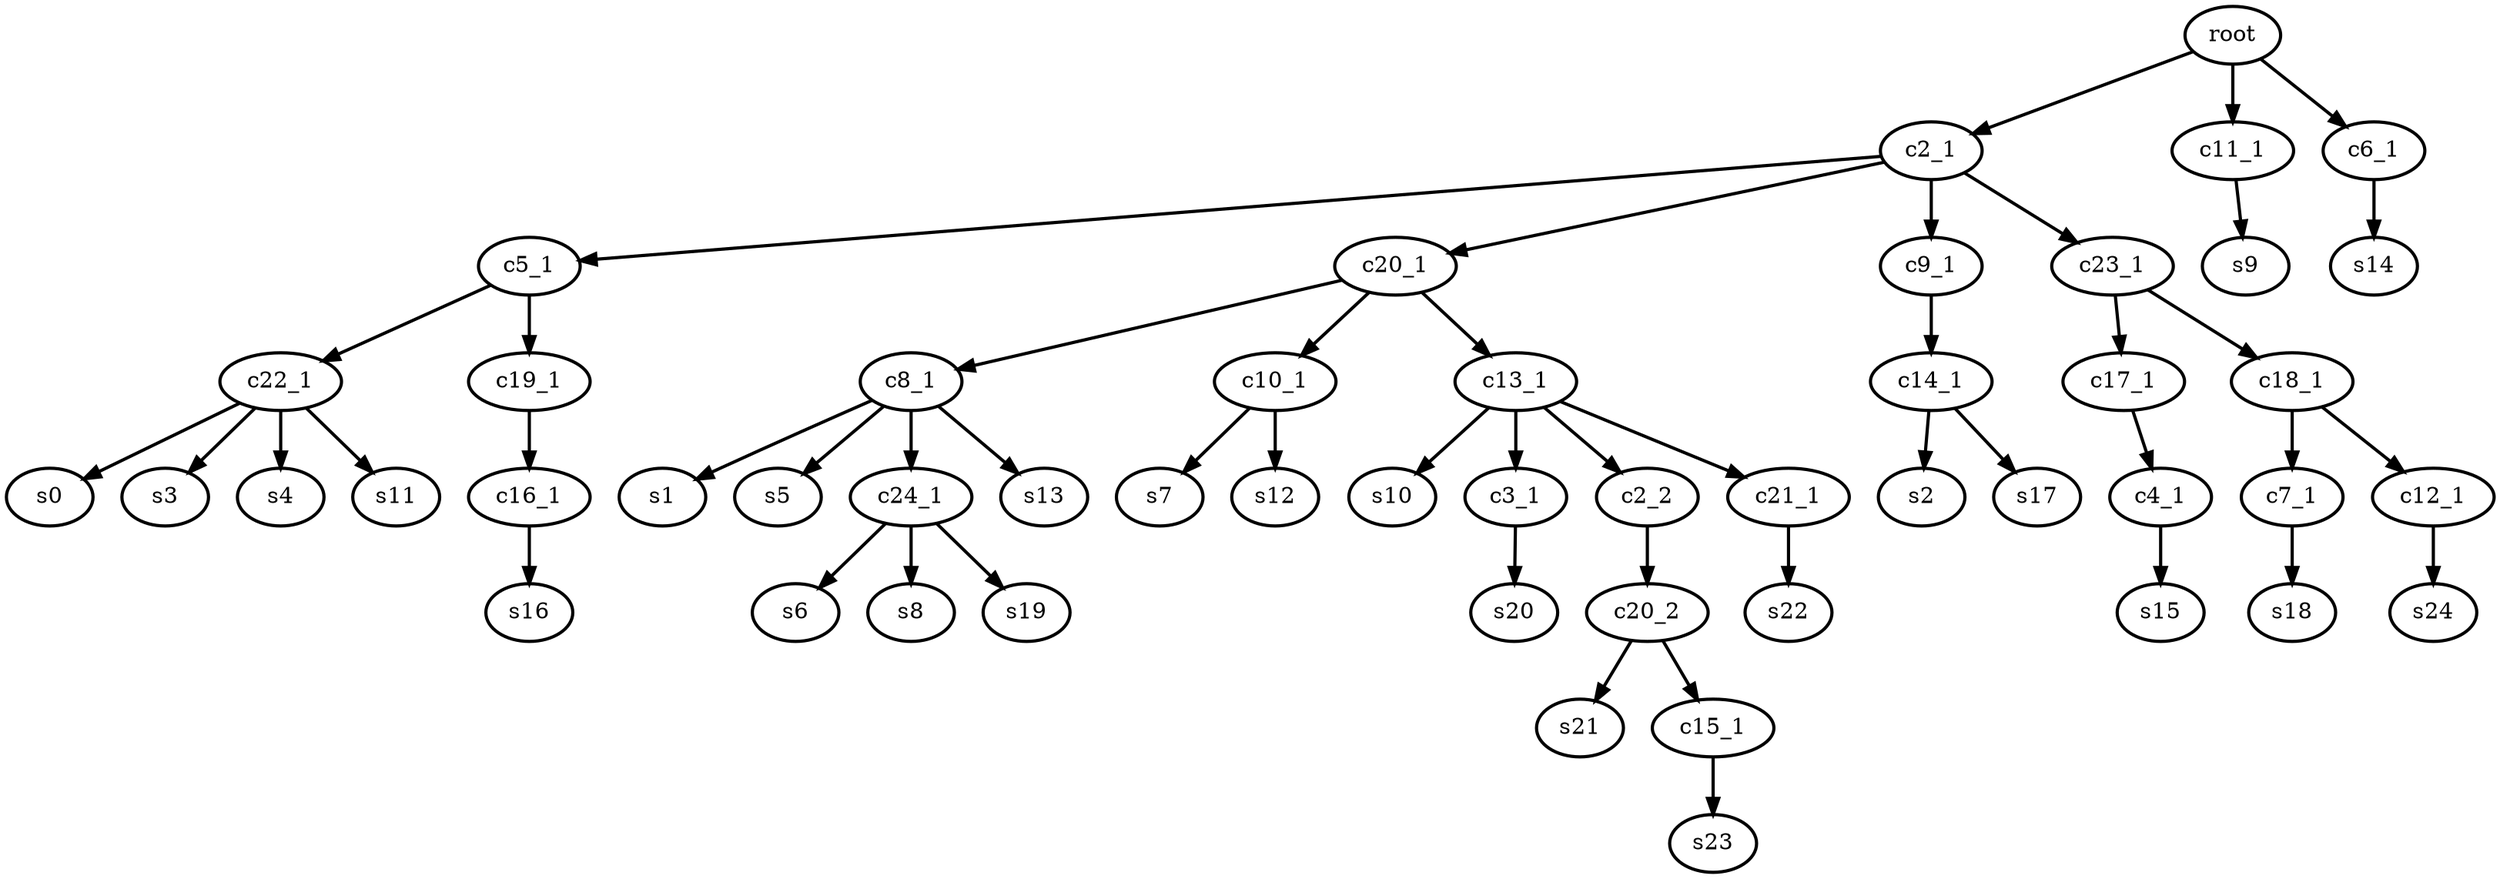 digraph N {
	overlap="false"
	rankdir="TB"
	0 [label="root", style="bold"];
	1 [label="c2_1", style="bold"];
	2 [label="c5_1", style="bold"];
	3 [label="c22_1", style="bold"];
	4 [label="s0", style="bold"];
	5 [label="c20_1", style="bold"];
	6 [label="c8_1", style="bold"];
	7 [label="s1", style="bold"];
	8 [label="c9_1", style="bold"];
	9 [label="c14_1", style="bold"];
	10 [label="s2", style="bold"];
	11 [label="s3", style="bold"];
	12 [label="s4", style="bold"];
	13 [label="s5", style="bold"];
	14 [label="c24_1", style="bold"];
	15 [label="s6", style="bold"];
	16 [label="c10_1", style="bold"];
	17 [label="s7", style="bold"];
	18 [label="s8", style="bold"];
	19 [label="c11_1", style="bold"];
	20 [label="s9", style="bold"];
	21 [label="c13_1", style="bold"];
	22 [label="s10", style="bold"];
	23 [label="s11", style="bold"];
	24 [label="s12", style="bold"];
	25 [label="s13", style="bold"];
	26 [label="c6_1", style="bold"];
	27 [label="s14", style="bold"];
	28 [label="c23_1", style="bold"];
	29 [label="c17_1", style="bold"];
	30 [label="c4_1", style="bold"];
	31 [label="s15", style="bold"];
	32 [label="c19_1", style="bold"];
	33 [label="c16_1", style="bold"];
	34 [label="s16", style="bold"];
	35 [label="s17", style="bold"];
	36 [label="c18_1", style="bold"];
	37 [label="c7_1", style="bold"];
	38 [label="s18", style="bold"];
	39 [label="s19", style="bold"];
	40 [label="c3_1", style="bold"];
	41 [label="s20", style="bold"];
	42 [label="c2_2", style="bold"];
	43 [label="c20_2", style="bold"];
	44 [label="s21", style="bold"];
	45 [label="c21_1", style="bold"];
	46 [label="s22", style="bold"];
	47 [label="c15_1", style="bold"];
	48 [label="s23", style="bold"];
	49 [label="c12_1", style="bold"];
	50 [label="s24", style="bold"];
	0 -> 1 [style="bold"];
	0 -> 19 [style="bold"];
	0 -> 26 [style="bold"];
	1 -> 2 [style="bold"];
	1 -> 5 [style="bold"];
	1 -> 8 [style="bold"];
	1 -> 28 [style="bold"];
	2 -> 3 [style="bold"];
	2 -> 32 [style="bold"];
	3 -> 4 [style="bold"];
	3 -> 11 [style="bold"];
	3 -> 12 [style="bold"];
	3 -> 23 [style="bold"];
	5 -> 6 [style="bold"];
	5 -> 16 [style="bold"];
	5 -> 21 [style="bold"];
	6 -> 7 [style="bold"];
	6 -> 13 [style="bold"];
	6 -> 14 [style="bold"];
	6 -> 25 [style="bold"];
	8 -> 9 [style="bold"];
	9 -> 10 [style="bold"];
	9 -> 35 [style="bold"];
	14 -> 15 [style="bold"];
	14 -> 18 [style="bold"];
	14 -> 39 [style="bold"];
	16 -> 17 [style="bold"];
	16 -> 24 [style="bold"];
	19 -> 20 [style="bold"];
	21 -> 22 [style="bold"];
	21 -> 40 [style="bold"];
	21 -> 42 [style="bold"];
	21 -> 45 [style="bold"];
	26 -> 27 [style="bold"];
	28 -> 29 [style="bold"];
	28 -> 36 [style="bold"];
	29 -> 30 [style="bold"];
	30 -> 31 [style="bold"];
	32 -> 33 [style="bold"];
	33 -> 34 [style="bold"];
	36 -> 37 [style="bold"];
	36 -> 49 [style="bold"];
	37 -> 38 [style="bold"];
	40 -> 41 [style="bold"];
	42 -> 43 [style="bold"];
	43 -> 44 [style="bold"];
	43 -> 47 [style="bold"];
	45 -> 46 [style="bold"];
	47 -> 48 [style="bold"];
	49 -> 50 [style="bold"];
}